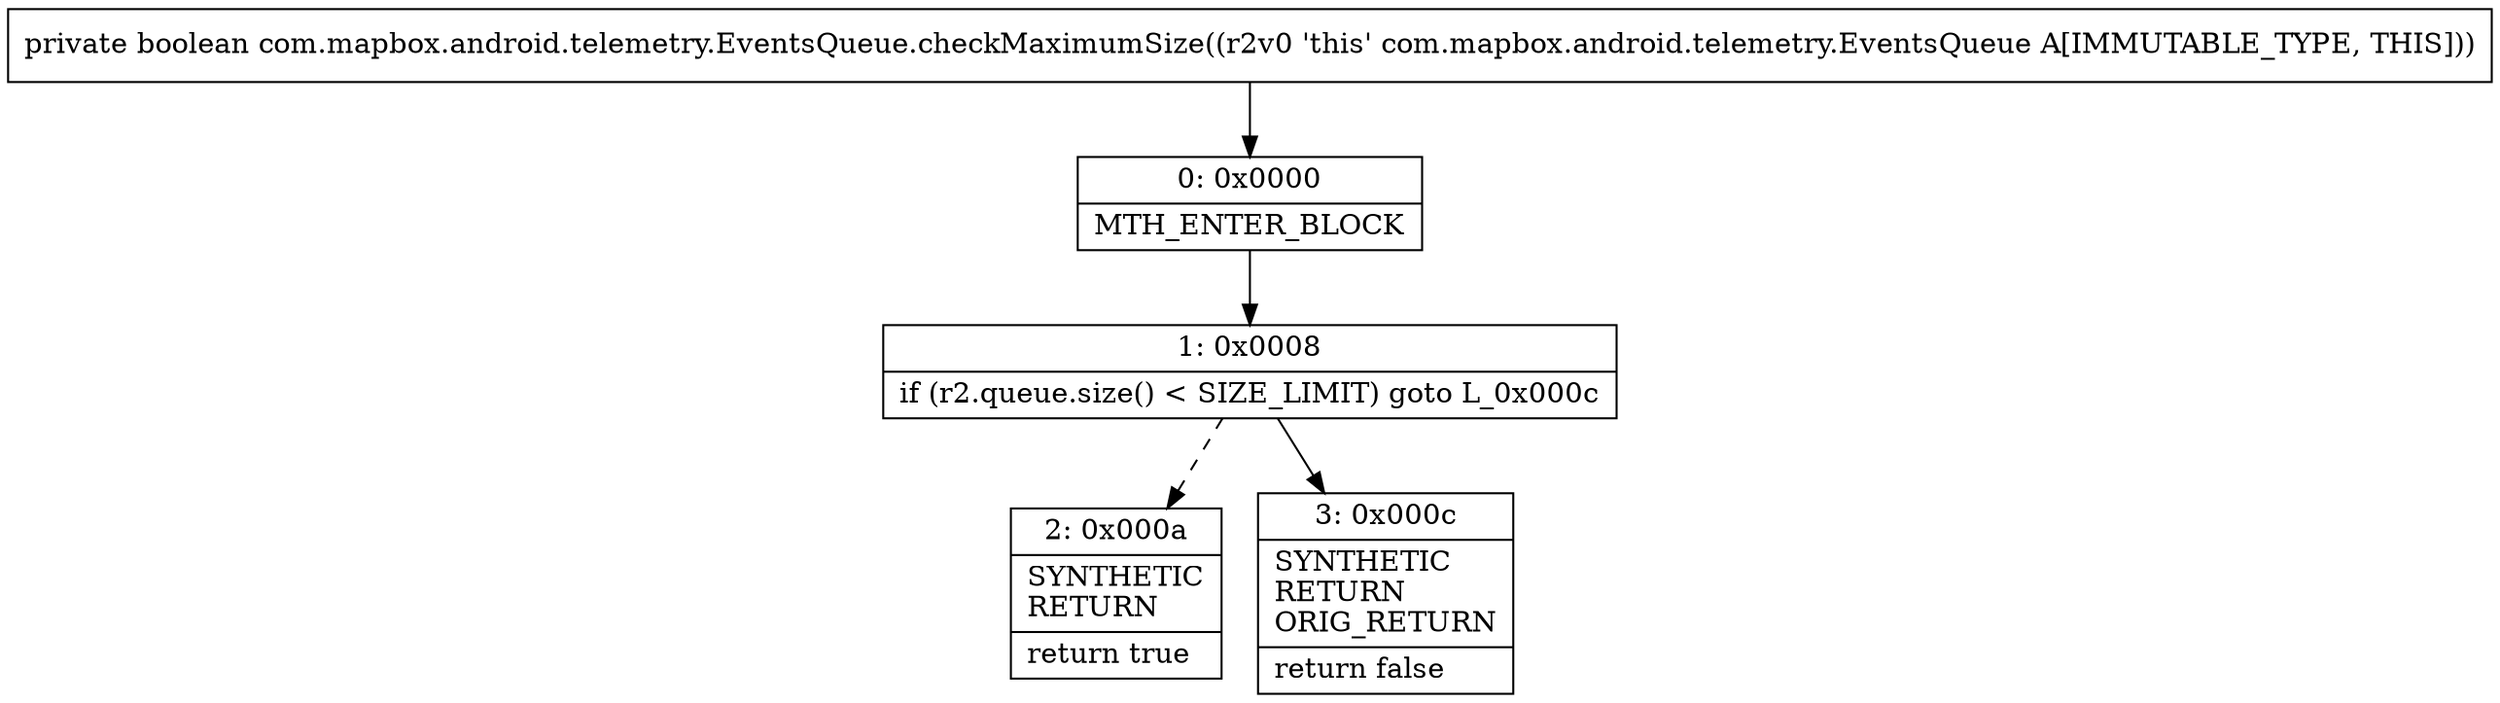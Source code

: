 digraph "CFG forcom.mapbox.android.telemetry.EventsQueue.checkMaximumSize()Z" {
Node_0 [shape=record,label="{0\:\ 0x0000|MTH_ENTER_BLOCK\l}"];
Node_1 [shape=record,label="{1\:\ 0x0008|if (r2.queue.size() \< SIZE_LIMIT) goto L_0x000c\l}"];
Node_2 [shape=record,label="{2\:\ 0x000a|SYNTHETIC\lRETURN\l|return true\l}"];
Node_3 [shape=record,label="{3\:\ 0x000c|SYNTHETIC\lRETURN\lORIG_RETURN\l|return false\l}"];
MethodNode[shape=record,label="{private boolean com.mapbox.android.telemetry.EventsQueue.checkMaximumSize((r2v0 'this' com.mapbox.android.telemetry.EventsQueue A[IMMUTABLE_TYPE, THIS])) }"];
MethodNode -> Node_0;
Node_0 -> Node_1;
Node_1 -> Node_2[style=dashed];
Node_1 -> Node_3;
}

